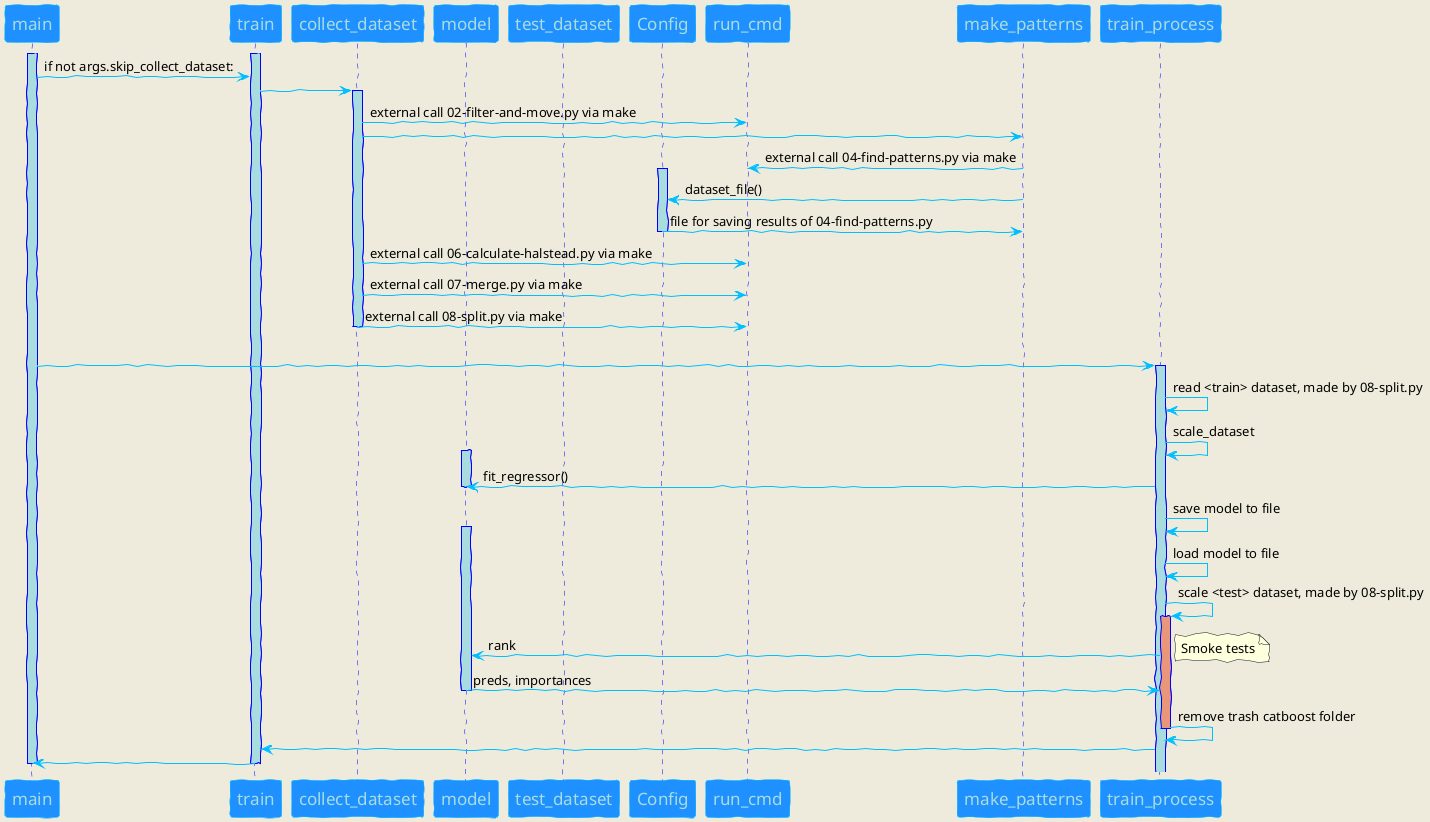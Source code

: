 @startuml
@startuml
skinparam backgroundColor #EEEBDC
skinparam handwritten true

skinparam sequence {
ArrowColor DeepSkyBlue
ActorBorderColor DeepSkyBlue
LifeLineBorderColor blue
LifeLineBackgroundColor #A9DCDF

ParticipantBorderColor DeepSkyBlue
ParticipantBackgroundColor DodgerBlue
ParticipantFontName Impact
ParticipantFontSize 17
ParticipantFontColor #A9DCDF

ActorBackgroundColor aqua
ActorFontColor DeepSkyBlue
ActorFontSize 17
ActorFontName Aapex
}

participant "main" as main
participant "train" as train
participant "collect_dataset" as collect_dataset
participant "model" as model
participant "test_dataset" as test_dataset
participant "Config" as Config
participant "run_cmd" as run_cmd
activate main
activate train
main -> train: if not args.skip_collect_dataset:
train -> collect_dataset
activate collect_dataset
collect_dataset -> run_cmd: external call 02-filter-and-move.py via make

collect_dataset -> make_patterns
make_patterns -> run_cmd: external call 04-find-patterns.py via make
activate Config
make_patterns -> Config: dataset_file()
Config -> make_patterns: file for saving results of 04-find-patterns.py
deactivate Config

collect_dataset -> run_cmd: external call 06-calculate-halstead.py via make
collect_dataset -> run_cmd: external call 07-merge.py via make
collect_dataset -> run_cmd: external call 08-split.py via make

deactivate collect_dataset
|||
main -> train_process
activate train_process
train_process -> train_process: read <train> dataset, made by 08-split.py
train_process -> train_process: scale_dataset
activate model
train_process -> model: fit_regressor()
deactivate model
train_process -> train_process: save model to file
activate model
train_process -> train_process: load model to file
train_process -> train_process: scale <test> dataset, made by 08-split.py
activate train_process  #DarkSalmon
train_process -> model: rank
note right : Smoke tests
model -> train_process: preds, importances
deactivate model
train_process -> train_process: remove trash catboost folder
deactivate train_process
train_process -> train
train -> main
deactivate train
deactivate main
@enduml
